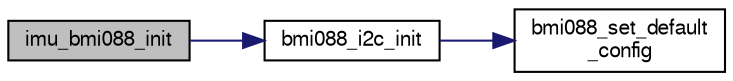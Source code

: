 digraph "imu_bmi088_init"
{
  edge [fontname="FreeSans",fontsize="10",labelfontname="FreeSans",labelfontsize="10"];
  node [fontname="FreeSans",fontsize="10",shape=record];
  rankdir="LR";
  Node1 [label="imu_bmi088_init",height=0.2,width=0.4,color="black", fillcolor="grey75", style="filled", fontcolor="black"];
  Node1 -> Node2 [color="midnightblue",fontsize="10",style="solid",fontname="FreeSans"];
  Node2 [label="bmi088_i2c_init",height=0.2,width=0.4,color="black", fillcolor="white", style="filled",URL="$bmi088__i2c_8c.html#a4e11caa2425e0e7de019c26041f30f22"];
  Node2 -> Node3 [color="midnightblue",fontsize="10",style="solid",fontname="FreeSans"];
  Node3 [label="bmi088_set_default\l_config",height=0.2,width=0.4,color="black", fillcolor="white", style="filled",URL="$bmi088_8c.html#a1ebc60689c9b9ad5f444a6b275f82eb9"];
}
